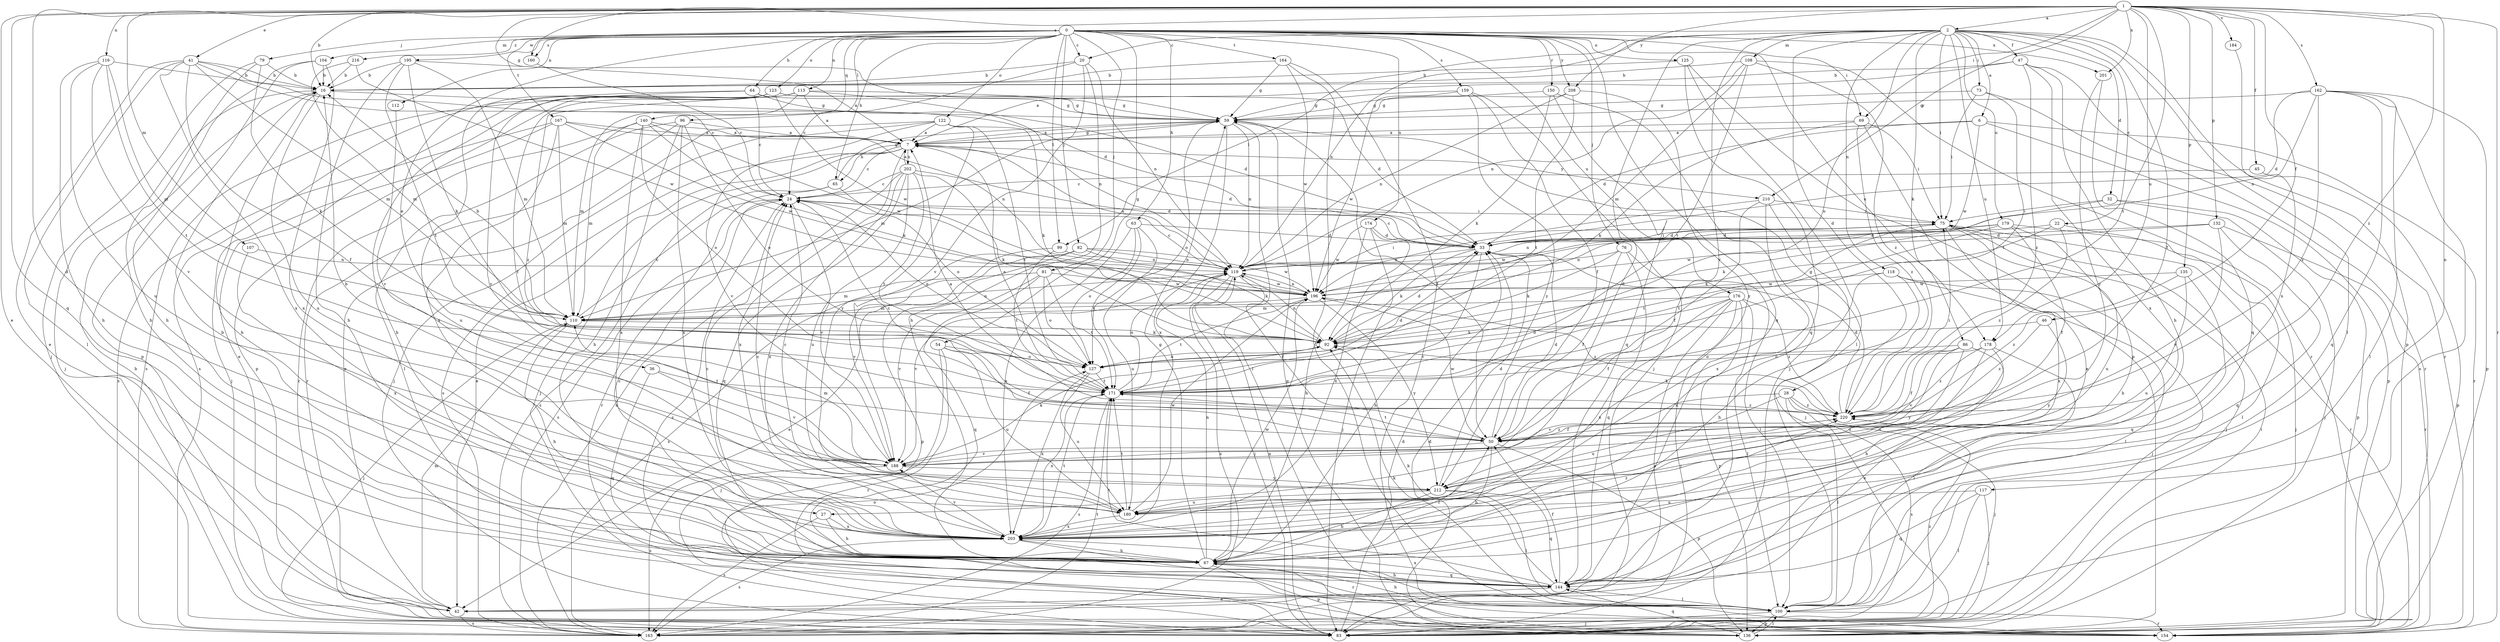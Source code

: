 strict digraph  {
0;
1;
2;
6;
7;
16;
20;
22;
24;
27;
28;
32;
33;
36;
41;
42;
45;
46;
47;
50;
54;
59;
63;
64;
65;
67;
69;
73;
75;
76;
79;
81;
82;
83;
86;
92;
96;
99;
100;
104;
107;
108;
110;
112;
113;
116;
117;
118;
119;
122;
123;
125;
127;
132;
135;
136;
140;
144;
150;
154;
159;
160;
162;
163;
164;
167;
171;
174;
176;
178;
179;
180;
184;
188;
195;
196;
201;
202;
203;
208;
210;
212;
216;
220;
0 -> 20  [label=c];
0 -> 36  [label=e];
0 -> 54  [label=g];
0 -> 63  [label=h];
0 -> 64  [label=h];
0 -> 65  [label=h];
0 -> 69  [label=i];
0 -> 76  [label=j];
0 -> 79  [label=j];
0 -> 81  [label=j];
0 -> 82  [label=j];
0 -> 96  [label=l];
0 -> 99  [label=l];
0 -> 104  [label=m];
0 -> 112  [label=n];
0 -> 113  [label=n];
0 -> 122  [label=o];
0 -> 123  [label=o];
0 -> 125  [label=o];
0 -> 140  [label=q];
0 -> 144  [label=q];
0 -> 150  [label=r];
0 -> 159  [label=s];
0 -> 160  [label=s];
0 -> 164  [label=t];
0 -> 167  [label=t];
0 -> 174  [label=u];
0 -> 176  [label=u];
0 -> 178  [label=u];
0 -> 195  [label=w];
0 -> 201  [label=x];
0 -> 208  [label=y];
0 -> 216  [label=z];
1 -> 2  [label=a];
1 -> 16  [label=b];
1 -> 27  [label=d];
1 -> 41  [label=e];
1 -> 42  [label=e];
1 -> 45  [label=f];
1 -> 46  [label=f];
1 -> 59  [label=g];
1 -> 69  [label=i];
1 -> 107  [label=m];
1 -> 116  [label=n];
1 -> 117  [label=n];
1 -> 132  [label=p];
1 -> 135  [label=p];
1 -> 144  [label=q];
1 -> 154  [label=r];
1 -> 160  [label=s];
1 -> 162  [label=s];
1 -> 171  [label=t];
1 -> 178  [label=u];
1 -> 184  [label=v];
1 -> 201  [label=x];
1 -> 208  [label=y];
1 -> 210  [label=y];
1 -> 220  [label=z];
2 -> 6  [label=a];
2 -> 20  [label=c];
2 -> 22  [label=c];
2 -> 27  [label=d];
2 -> 28  [label=d];
2 -> 32  [label=d];
2 -> 47  [label=f];
2 -> 50  [label=f];
2 -> 73  [label=i];
2 -> 75  [label=i];
2 -> 86  [label=k];
2 -> 99  [label=l];
2 -> 100  [label=l];
2 -> 108  [label=m];
2 -> 118  [label=n];
2 -> 119  [label=n];
2 -> 127  [label=o];
2 -> 136  [label=p];
2 -> 178  [label=u];
2 -> 179  [label=u];
2 -> 188  [label=v];
6 -> 7  [label=a];
6 -> 33  [label=d];
6 -> 136  [label=p];
6 -> 154  [label=r];
6 -> 196  [label=w];
7 -> 24  [label=c];
7 -> 33  [label=d];
7 -> 42  [label=e];
7 -> 59  [label=g];
7 -> 65  [label=h];
7 -> 83  [label=j];
7 -> 119  [label=n];
7 -> 163  [label=s];
7 -> 202  [label=x];
7 -> 203  [label=x];
7 -> 210  [label=y];
16 -> 59  [label=g];
16 -> 67  [label=h];
16 -> 83  [label=j];
16 -> 180  [label=u];
20 -> 16  [label=b];
20 -> 24  [label=c];
20 -> 67  [label=h];
20 -> 119  [label=n];
20 -> 188  [label=v];
22 -> 33  [label=d];
22 -> 92  [label=k];
22 -> 100  [label=l];
22 -> 220  [label=z];
24 -> 75  [label=i];
24 -> 127  [label=o];
24 -> 163  [label=s];
24 -> 188  [label=v];
27 -> 67  [label=h];
27 -> 163  [label=s];
27 -> 203  [label=x];
28 -> 83  [label=j];
28 -> 100  [label=l];
28 -> 163  [label=s];
28 -> 180  [label=u];
28 -> 188  [label=v];
28 -> 220  [label=z];
32 -> 75  [label=i];
32 -> 83  [label=j];
32 -> 92  [label=k];
32 -> 136  [label=p];
33 -> 24  [label=c];
33 -> 67  [label=h];
33 -> 75  [label=i];
33 -> 92  [label=k];
33 -> 119  [label=n];
36 -> 144  [label=q];
36 -> 171  [label=t];
36 -> 188  [label=v];
41 -> 16  [label=b];
41 -> 24  [label=c];
41 -> 33  [label=d];
41 -> 42  [label=e];
41 -> 50  [label=f];
41 -> 100  [label=l];
41 -> 110  [label=m];
41 -> 203  [label=x];
42 -> 110  [label=m];
42 -> 163  [label=s];
45 -> 24  [label=c];
45 -> 136  [label=p];
46 -> 92  [label=k];
46 -> 212  [label=y];
46 -> 220  [label=z];
47 -> 7  [label=a];
47 -> 16  [label=b];
47 -> 67  [label=h];
47 -> 154  [label=r];
47 -> 203  [label=x];
47 -> 220  [label=z];
50 -> 33  [label=d];
50 -> 67  [label=h];
50 -> 136  [label=p];
50 -> 171  [label=t];
50 -> 188  [label=v];
50 -> 196  [label=w];
50 -> 220  [label=z];
54 -> 50  [label=f];
54 -> 83  [label=j];
54 -> 127  [label=o];
54 -> 154  [label=r];
54 -> 180  [label=u];
59 -> 7  [label=a];
59 -> 50  [label=f];
59 -> 100  [label=l];
59 -> 110  [label=m];
59 -> 119  [label=n];
59 -> 127  [label=o];
59 -> 203  [label=x];
63 -> 33  [label=d];
63 -> 127  [label=o];
63 -> 171  [label=t];
63 -> 180  [label=u];
63 -> 203  [label=x];
64 -> 24  [label=c];
64 -> 33  [label=d];
64 -> 59  [label=g];
64 -> 163  [label=s];
64 -> 203  [label=x];
65 -> 59  [label=g];
65 -> 127  [label=o];
65 -> 154  [label=r];
65 -> 163  [label=s];
67 -> 16  [label=b];
67 -> 24  [label=c];
67 -> 50  [label=f];
67 -> 59  [label=g];
67 -> 119  [label=n];
67 -> 136  [label=p];
67 -> 144  [label=q];
67 -> 196  [label=w];
69 -> 7  [label=a];
69 -> 42  [label=e];
69 -> 75  [label=i];
69 -> 92  [label=k];
69 -> 220  [label=z];
73 -> 59  [label=g];
73 -> 75  [label=i];
73 -> 154  [label=r];
73 -> 171  [label=t];
75 -> 33  [label=d];
75 -> 67  [label=h];
75 -> 83  [label=j];
75 -> 154  [label=r];
75 -> 171  [label=t];
75 -> 196  [label=w];
75 -> 203  [label=x];
76 -> 50  [label=f];
76 -> 92  [label=k];
76 -> 100  [label=l];
76 -> 119  [label=n];
76 -> 144  [label=q];
79 -> 16  [label=b];
79 -> 67  [label=h];
79 -> 83  [label=j];
79 -> 92  [label=k];
81 -> 110  [label=m];
81 -> 127  [label=o];
81 -> 144  [label=q];
81 -> 171  [label=t];
81 -> 188  [label=v];
81 -> 196  [label=w];
82 -> 42  [label=e];
82 -> 92  [label=k];
82 -> 119  [label=n];
82 -> 136  [label=p];
82 -> 163  [label=s];
82 -> 196  [label=w];
83 -> 16  [label=b];
83 -> 33  [label=d];
83 -> 75  [label=i];
83 -> 119  [label=n];
83 -> 127  [label=o];
86 -> 42  [label=e];
86 -> 50  [label=f];
86 -> 127  [label=o];
86 -> 180  [label=u];
86 -> 188  [label=v];
86 -> 212  [label=y];
92 -> 33  [label=d];
92 -> 119  [label=n];
92 -> 127  [label=o];
96 -> 7  [label=a];
96 -> 67  [label=h];
96 -> 100  [label=l];
96 -> 127  [label=o];
96 -> 154  [label=r];
96 -> 203  [label=x];
99 -> 119  [label=n];
99 -> 171  [label=t];
99 -> 188  [label=v];
100 -> 67  [label=h];
100 -> 83  [label=j];
100 -> 92  [label=k];
100 -> 136  [label=p];
100 -> 154  [label=r];
104 -> 16  [label=b];
104 -> 67  [label=h];
104 -> 136  [label=p];
104 -> 203  [label=x];
107 -> 119  [label=n];
107 -> 203  [label=x];
108 -> 16  [label=b];
108 -> 110  [label=m];
108 -> 119  [label=n];
108 -> 154  [label=r];
108 -> 171  [label=t];
108 -> 220  [label=z];
110 -> 16  [label=b];
110 -> 24  [label=c];
110 -> 67  [label=h];
110 -> 83  [label=j];
110 -> 92  [label=k];
110 -> 119  [label=n];
112 -> 188  [label=v];
113 -> 7  [label=a];
113 -> 59  [label=g];
113 -> 67  [label=h];
113 -> 110  [label=m];
113 -> 119  [label=n];
113 -> 136  [label=p];
113 -> 220  [label=z];
116 -> 16  [label=b];
116 -> 67  [label=h];
116 -> 110  [label=m];
116 -> 171  [label=t];
116 -> 180  [label=u];
116 -> 188  [label=v];
117 -> 83  [label=j];
117 -> 100  [label=l];
117 -> 144  [label=q];
117 -> 180  [label=u];
118 -> 67  [label=h];
118 -> 83  [label=j];
118 -> 100  [label=l];
118 -> 196  [label=w];
118 -> 203  [label=x];
119 -> 24  [label=c];
119 -> 50  [label=f];
119 -> 75  [label=i];
119 -> 83  [label=j];
119 -> 163  [label=s];
119 -> 188  [label=v];
119 -> 196  [label=w];
122 -> 7  [label=a];
122 -> 42  [label=e];
122 -> 83  [label=j];
122 -> 92  [label=k];
122 -> 171  [label=t];
122 -> 188  [label=v];
122 -> 212  [label=y];
123 -> 33  [label=d];
123 -> 42  [label=e];
123 -> 50  [label=f];
123 -> 59  [label=g];
123 -> 163  [label=s];
123 -> 188  [label=v];
123 -> 196  [label=w];
125 -> 16  [label=b];
125 -> 100  [label=l];
125 -> 136  [label=p];
125 -> 144  [label=q];
127 -> 171  [label=t];
127 -> 180  [label=u];
127 -> 203  [label=x];
132 -> 33  [label=d];
132 -> 144  [label=q];
132 -> 154  [label=r];
132 -> 188  [label=v];
132 -> 196  [label=w];
135 -> 144  [label=q];
135 -> 180  [label=u];
135 -> 196  [label=w];
135 -> 220  [label=z];
136 -> 33  [label=d];
136 -> 59  [label=g];
136 -> 100  [label=l];
136 -> 144  [label=q];
140 -> 7  [label=a];
140 -> 92  [label=k];
140 -> 110  [label=m];
140 -> 127  [label=o];
140 -> 154  [label=r];
140 -> 196  [label=w];
140 -> 203  [label=x];
144 -> 42  [label=e];
144 -> 50  [label=f];
144 -> 67  [label=h];
144 -> 92  [label=k];
144 -> 100  [label=l];
144 -> 171  [label=t];
144 -> 203  [label=x];
150 -> 59  [label=g];
150 -> 83  [label=j];
150 -> 92  [label=k];
150 -> 144  [label=q];
154 -> 24  [label=c];
159 -> 50  [label=f];
159 -> 59  [label=g];
159 -> 83  [label=j];
159 -> 196  [label=w];
159 -> 212  [label=y];
160 -> 24  [label=c];
162 -> 33  [label=d];
162 -> 59  [label=g];
162 -> 100  [label=l];
162 -> 119  [label=n];
162 -> 136  [label=p];
162 -> 144  [label=q];
162 -> 163  [label=s];
162 -> 220  [label=z];
163 -> 171  [label=t];
163 -> 220  [label=z];
164 -> 16  [label=b];
164 -> 59  [label=g];
164 -> 100  [label=l];
164 -> 154  [label=r];
164 -> 196  [label=w];
167 -> 7  [label=a];
167 -> 83  [label=j];
167 -> 110  [label=m];
167 -> 119  [label=n];
167 -> 163  [label=s];
167 -> 180  [label=u];
167 -> 196  [label=w];
171 -> 7  [label=a];
171 -> 33  [label=d];
171 -> 119  [label=n];
171 -> 163  [label=s];
171 -> 203  [label=x];
171 -> 220  [label=z];
174 -> 33  [label=d];
174 -> 67  [label=h];
174 -> 83  [label=j];
174 -> 196  [label=w];
174 -> 203  [label=x];
176 -> 50  [label=f];
176 -> 83  [label=j];
176 -> 100  [label=l];
176 -> 110  [label=m];
176 -> 127  [label=o];
176 -> 136  [label=p];
176 -> 163  [label=s];
176 -> 203  [label=x];
176 -> 220  [label=z];
178 -> 67  [label=h];
178 -> 100  [label=l];
178 -> 127  [label=o];
178 -> 180  [label=u];
178 -> 220  [label=z];
179 -> 33  [label=d];
179 -> 50  [label=f];
179 -> 83  [label=j];
179 -> 119  [label=n];
179 -> 171  [label=t];
179 -> 180  [label=u];
180 -> 24  [label=c];
180 -> 171  [label=t];
180 -> 196  [label=w];
180 -> 203  [label=x];
184 -> 203  [label=x];
188 -> 16  [label=b];
188 -> 92  [label=k];
188 -> 110  [label=m];
188 -> 163  [label=s];
188 -> 212  [label=y];
195 -> 7  [label=a];
195 -> 16  [label=b];
195 -> 67  [label=h];
195 -> 92  [label=k];
195 -> 110  [label=m];
195 -> 171  [label=t];
196 -> 110  [label=m];
196 -> 119  [label=n];
196 -> 171  [label=t];
196 -> 212  [label=y];
196 -> 220  [label=z];
201 -> 144  [label=q];
201 -> 212  [label=y];
202 -> 7  [label=a];
202 -> 24  [label=c];
202 -> 33  [label=d];
202 -> 92  [label=k];
202 -> 144  [label=q];
202 -> 163  [label=s];
202 -> 171  [label=t];
202 -> 180  [label=u];
202 -> 203  [label=x];
203 -> 24  [label=c];
203 -> 67  [label=h];
203 -> 154  [label=r];
203 -> 163  [label=s];
203 -> 171  [label=t];
203 -> 188  [label=v];
203 -> 220  [label=z];
208 -> 59  [label=g];
208 -> 119  [label=n];
208 -> 171  [label=t];
208 -> 212  [label=y];
210 -> 50  [label=f];
210 -> 75  [label=i];
210 -> 83  [label=j];
210 -> 196  [label=w];
210 -> 203  [label=x];
212 -> 24  [label=c];
212 -> 33  [label=d];
212 -> 67  [label=h];
212 -> 100  [label=l];
212 -> 144  [label=q];
212 -> 180  [label=u];
216 -> 16  [label=b];
216 -> 110  [label=m];
216 -> 196  [label=w];
220 -> 7  [label=a];
220 -> 24  [label=c];
220 -> 33  [label=d];
220 -> 50  [label=f];
220 -> 59  [label=g];
220 -> 75  [label=i];
220 -> 92  [label=k];
}
